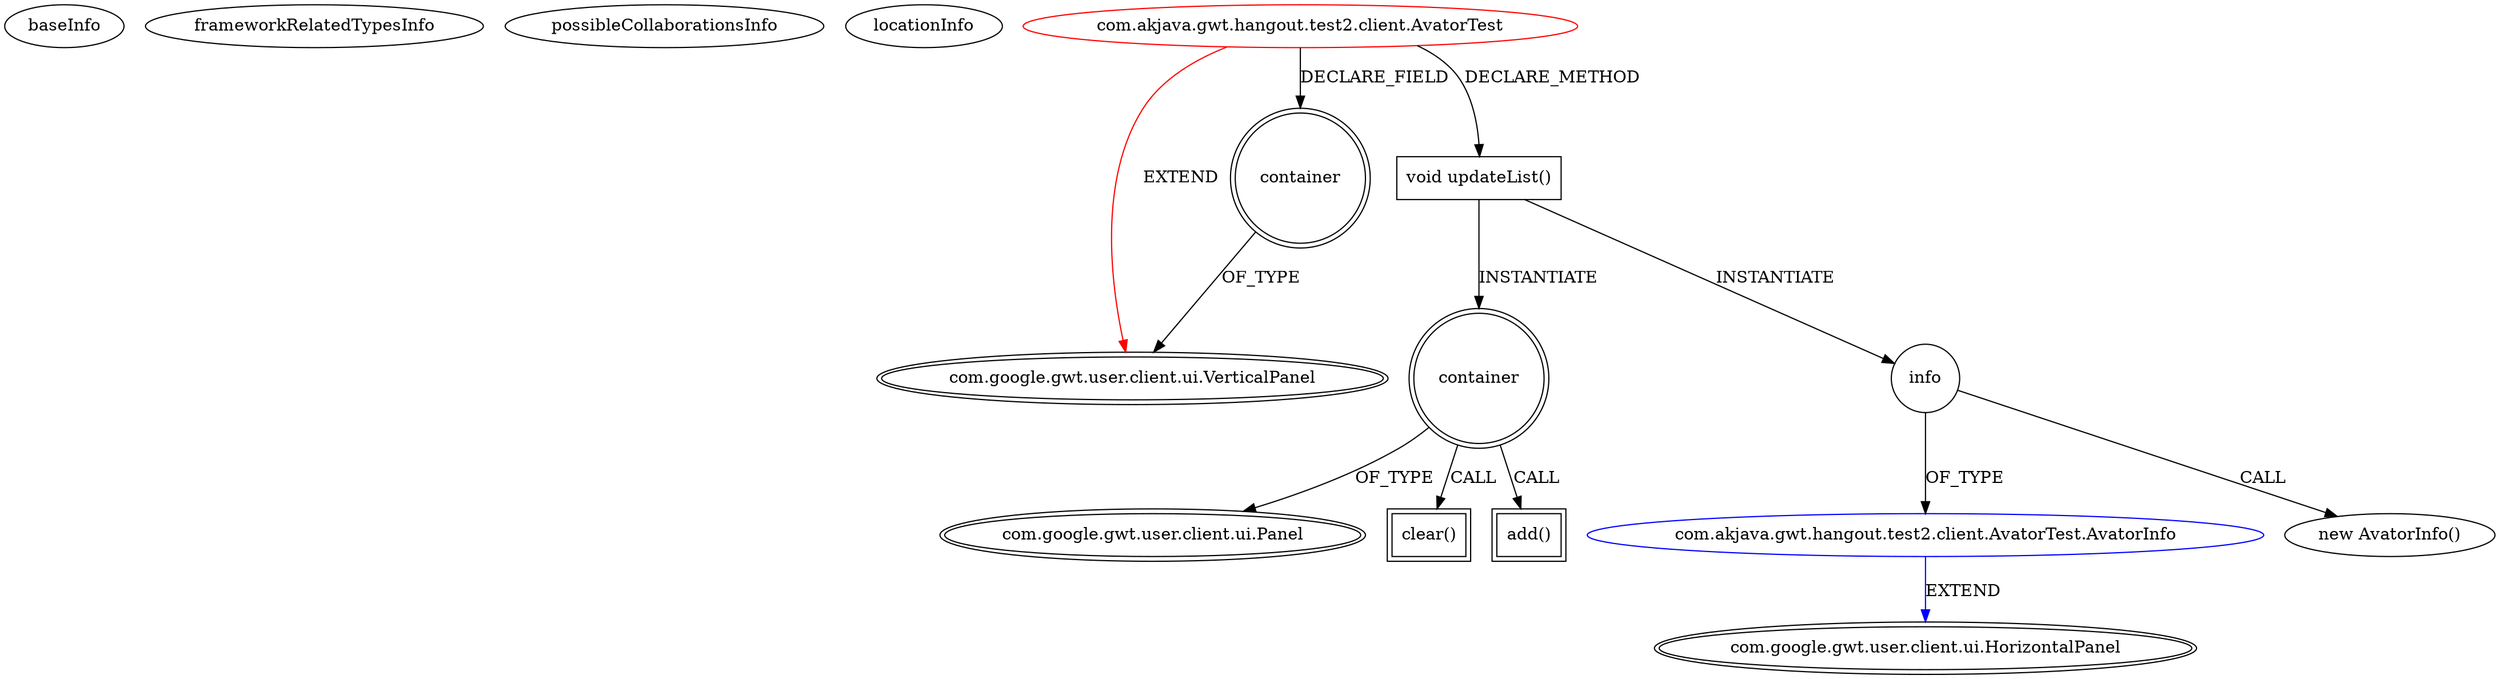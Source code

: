 digraph {
baseInfo[graphId=552,category="extension_graph",isAnonymous=false,possibleRelation=true]
frameworkRelatedTypesInfo[0="com.google.gwt.user.client.ui.VerticalPanel"]
possibleCollaborationsInfo[0="552~CLIENT_METHOD_DECLARATION-INSTANTIATION-~com.google.gwt.user.client.ui.VerticalPanel ~com.google.gwt.user.client.ui.HorizontalPanel ~false~false"]
locationInfo[projectName="akjava-GWT-Hangouts",filePath="/akjava-GWT-Hangouts/GWT-Hangouts-master/apps/hangout-test/src/com/akjava/gwt/hangout/test2/client/AvatorTest.java",contextSignature="AvatorTest",graphId="552"]
0[label="com.akjava.gwt.hangout.test2.client.AvatorTest",vertexType="ROOT_CLIENT_CLASS_DECLARATION",isFrameworkType=false,color=red]
1[label="com.google.gwt.user.client.ui.VerticalPanel",vertexType="FRAMEWORK_CLASS_TYPE",isFrameworkType=true,peripheries=2]
2[label="container",vertexType="FIELD_DECLARATION",isFrameworkType=true,peripheries=2,shape=circle]
4[label="void updateList()",vertexType="CLIENT_METHOD_DECLARATION",isFrameworkType=false,shape=box]
5[label="container",vertexType="VARIABLE_EXPRESION",isFrameworkType=true,peripheries=2,shape=circle]
7[label="com.google.gwt.user.client.ui.Panel",vertexType="FRAMEWORK_CLASS_TYPE",isFrameworkType=true,peripheries=2]
6[label="clear()",vertexType="INSIDE_CALL",isFrameworkType=true,peripheries=2,shape=box]
9[label="info",vertexType="VARIABLE_EXPRESION",isFrameworkType=false,shape=circle]
10[label="com.akjava.gwt.hangout.test2.client.AvatorTest.AvatorInfo",vertexType="REFERENCE_CLIENT_CLASS_DECLARATION",isFrameworkType=false,color=blue]
11[label="com.google.gwt.user.client.ui.HorizontalPanel",vertexType="FRAMEWORK_CLASS_TYPE",isFrameworkType=true,peripheries=2]
8[label="new AvatorInfo()",vertexType="CONSTRUCTOR_CALL",isFrameworkType=false]
13[label="add()",vertexType="INSIDE_CALL",isFrameworkType=true,peripheries=2,shape=box]
0->1[label="EXTEND",color=red]
0->2[label="DECLARE_FIELD"]
2->1[label="OF_TYPE"]
0->4[label="DECLARE_METHOD"]
4->5[label="INSTANTIATE"]
5->7[label="OF_TYPE"]
5->6[label="CALL"]
4->9[label="INSTANTIATE"]
10->11[label="EXTEND",color=blue]
9->10[label="OF_TYPE"]
9->8[label="CALL"]
5->13[label="CALL"]
}
